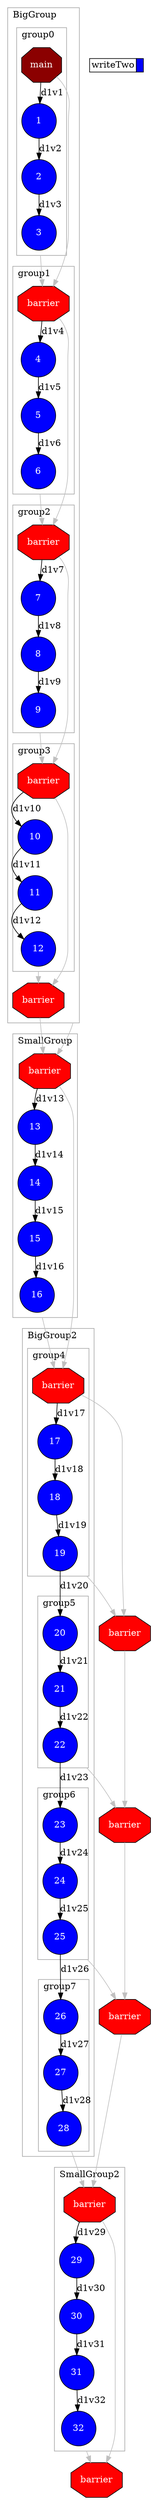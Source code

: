 digraph {
  newrank=true;
  rankdir=TB;
  labeljust="l";
  compound= true;
  subgraph dependence_graph {
    ranksep=0.20;
    node[height=0.75];

Synchro0[label="main", shape=octagon, style=filled fillcolor="#8B0000" fontcolor="#FFFFFF"];
subgraph clusterTasksBigGroup {
shape=rect;
node[height=0.75];
color="#A9A9A9";
label="BigGroup";

subgraph clusterTasksgroup0 {
shape=rect;
node[height=0.75];
color="#A9A9A9";
label="group0";

1[shape=circle, style=filled fillcolor="#0000ff" fontcolor="#ffffff"];
Synchro0 -> 1 [label="d1v1"];
2[shape=circle, style=filled fillcolor="#0000ff" fontcolor="#ffffff"];
1 -> 2 [label="d1v2"];
3[shape=circle, style=filled fillcolor="#0000ff" fontcolor="#ffffff"];
2 -> 3 [label="d1v3"];
}

Synchro1[label="barrier", shape=octagon, style=filled fillcolor="#ff0000" fontcolor="#FFFFFF"];
Synchro0 -> Synchro1 [color=grey];
3 -> Synchro1 [color=grey][ ltail="clusterTasksgroup0" ];
subgraph clusterTasksgroup1 {
shape=rect;
node[height=0.75];
color="#A9A9A9";
label="group1";

4[shape=circle, style=filled fillcolor="#0000ff" fontcolor="#ffffff"];
Synchro1 -> 4 [label="d1v4"];
5[shape=circle, style=filled fillcolor="#0000ff" fontcolor="#ffffff"];
4 -> 5 [label="d1v5"];
6[shape=circle, style=filled fillcolor="#0000ff" fontcolor="#ffffff"];
5 -> 6 [label="d1v6"];
}

Synchro2[label="barrier", shape=octagon, style=filled fillcolor="#ff0000" fontcolor="#FFFFFF"];
Synchro1 -> Synchro2 [color=grey];
6 -> Synchro2 [color=grey][ ltail="clusterTasksgroup1" ];
subgraph clusterTasksgroup2 {
shape=rect;
node[height=0.75];
color="#A9A9A9";
label="group2";

7[shape=circle, style=filled fillcolor="#0000ff" fontcolor="#ffffff"];
Synchro2 -> 7 [label="d1v7"];
8[shape=circle, style=filled fillcolor="#0000ff" fontcolor="#ffffff"];
7 -> 8 [label="d1v8"];
9[shape=circle, style=filled fillcolor="#0000ff" fontcolor="#ffffff"];
8 -> 9 [label="d1v9"];
}

Synchro3[label="barrier", shape=octagon, style=filled fillcolor="#ff0000" fontcolor="#FFFFFF"];
Synchro2 -> Synchro3 [color=grey];
9 -> Synchro3 [color=grey][ ltail="clusterTasksgroup2" ];
subgraph clusterTasksgroup3 {
shape=rect;
node[height=0.75];
color="#A9A9A9";
label="group3";

10[shape=circle, style=filled fillcolor="#0000ff" fontcolor="#ffffff"];
Synchro3 -> 10 [label="d1v10"];
11[shape=circle, style=filled fillcolor="#0000ff" fontcolor="#ffffff"];
10 -> 11 [label="d1v11"];
12[shape=circle, style=filled fillcolor="#0000ff" fontcolor="#ffffff"];
11 -> 12 [label="d1v12"];
}

Synchro4[label="barrier", shape=octagon, style=filled fillcolor="#ff0000" fontcolor="#FFFFFF"];
Synchro3 -> Synchro4 [color=grey];
12 -> Synchro4 [color=grey][ ltail="clusterTasksgroup3" ];
}

Synchro5[label="barrier", shape=octagon, style=filled fillcolor="#ff0000" fontcolor="#FFFFFF"];
Synchro4 -> Synchro5 [color=grey];
12 -> Synchro5 [color=grey][ ltail="clusterTasksBigGroup" ];
subgraph clusterTasksSmallGroup {
shape=rect;
node[height=0.75];
color="#A9A9A9";
label="SmallGroup";

13[shape=circle, style=filled fillcolor="#0000ff" fontcolor="#ffffff"];
Synchro5 -> 13 [label="d1v13"];
14[shape=circle, style=filled fillcolor="#0000ff" fontcolor="#ffffff"];
13 -> 14 [label="d1v14"];
15[shape=circle, style=filled fillcolor="#0000ff" fontcolor="#ffffff"];
14 -> 15 [label="d1v15"];
16[shape=circle, style=filled fillcolor="#0000ff" fontcolor="#ffffff"];
15 -> 16 [label="d1v16"];
}

Synchro6[label="barrier", shape=octagon, style=filled fillcolor="#ff0000" fontcolor="#FFFFFF"];
Synchro5 -> Synchro6 [color=grey];
16 -> Synchro6 [color=grey][ ltail="clusterTasksSmallGroup" ];
subgraph clusterTasksBigGroup2 {
shape=rect;
node[height=0.75];
color="#A9A9A9";
label="BigGroup2";

subgraph clusterTasksgroup4 {
shape=rect;
node[height=0.75];
color="#A9A9A9";
label="group4";

17[shape=circle, style=filled fillcolor="#0000ff" fontcolor="#ffffff"];
Synchro6 -> 17 [label="d1v17"];
18[shape=circle, style=filled fillcolor="#0000ff" fontcolor="#ffffff"];
17 -> 18 [label="d1v18"];
19[shape=circle, style=filled fillcolor="#0000ff" fontcolor="#ffffff"];
18 -> 19 [label="d1v19"];
}

subgraph clusterTasksgroup5 {
shape=rect;
node[height=0.75];
color="#A9A9A9";
label="group5";

20[shape=circle, style=filled fillcolor="#0000ff" fontcolor="#ffffff"];
19 -> 20 [label="d1v20"];
21[shape=circle, style=filled fillcolor="#0000ff" fontcolor="#ffffff"];
20 -> 21 [label="d1v21"];
22[shape=circle, style=filled fillcolor="#0000ff" fontcolor="#ffffff"];
21 -> 22 [label="d1v22"];
}

subgraph clusterTasksgroup6 {
shape=rect;
node[height=0.75];
color="#A9A9A9";
label="group6";

23[shape=circle, style=filled fillcolor="#0000ff" fontcolor="#ffffff"];
22 -> 23 [label="d1v23"];
24[shape=circle, style=filled fillcolor="#0000ff" fontcolor="#ffffff"];
23 -> 24 [label="d1v24"];
25[shape=circle, style=filled fillcolor="#0000ff" fontcolor="#ffffff"];
24 -> 25 [label="d1v25"];
}

subgraph clusterTasksgroup7 {
shape=rect;
node[height=0.75];
color="#A9A9A9";
label="group7";

26[shape=circle, style=filled fillcolor="#0000ff" fontcolor="#ffffff"];
25 -> 26 [label="d1v26"];
27[shape=circle, style=filled fillcolor="#0000ff" fontcolor="#ffffff"];
26 -> 27 [label="d1v27"];
28[shape=circle, style=filled fillcolor="#0000ff" fontcolor="#ffffff"];
27 -> 28 [label="d1v28"];
}

}

Synchro7[label="barrier", shape=octagon, style=filled fillcolor="#ff0000" fontcolor="#FFFFFF"];
Synchro6 -> Synchro7 [color=grey];
19 -> Synchro7 [color=grey][ ltail="clusterTasksgroup4" ];
Synchro8[label="barrier", shape=octagon, style=filled fillcolor="#ff0000" fontcolor="#FFFFFF"];
Synchro7 -> Synchro8 [color=grey];
22 -> Synchro8 [color=grey][ ltail="clusterTasksgroup5" ];
Synchro9[label="barrier", shape=octagon, style=filled fillcolor="#ff0000" fontcolor="#FFFFFF"];
Synchro8 -> Synchro9 [color=grey];
25 -> Synchro9 [color=grey][ ltail="clusterTasksgroup6" ];
Synchro10[label="barrier", shape=octagon, style=filled fillcolor="#ff0000" fontcolor="#FFFFFF"];
Synchro9 -> Synchro10 [color=grey];
28 -> Synchro10 [color=grey][ ltail="clusterTasksgroup7" ];
subgraph clusterTasksSmallGroup2 {
shape=rect;
node[height=0.75];
color="#A9A9A9";
label="SmallGroup2";

29[shape=circle, style=filled fillcolor="#0000ff" fontcolor="#ffffff"];
Synchro10 -> 29 [label="d1v29"];
30[shape=circle, style=filled fillcolor="#0000ff" fontcolor="#ffffff"];
29 -> 30 [label="d1v30"];
31[shape=circle, style=filled fillcolor="#0000ff" fontcolor="#ffffff"];
30 -> 31 [label="d1v31"];
32[shape=circle, style=filled fillcolor="#0000ff" fontcolor="#ffffff"];
31 -> 32 [label="d1v32"];
}

Synchro11[label="barrier", shape=octagon, style=filled fillcolor="#ff0000" fontcolor="#FFFFFF"];
Synchro10 -> Synchro11 [color=grey];
32 -> Synchro11 [color=grey][ ltail="clusterTasksSmallGroup2" ];  }
  subgraph legend {
    rank=sink;
    node [shape=plaintext, height=0.75];
    ranksep=0.20;
    label = "Legend";
    key [label=<
      <table border="0" cellpadding="2" cellspacing="0" cellborder="1">
<tr>
<td align="right">writeTwo</td>
<td bgcolor="#0000ff">&nbsp;</td>
</tr>
      </table>
    >]
  }
}
